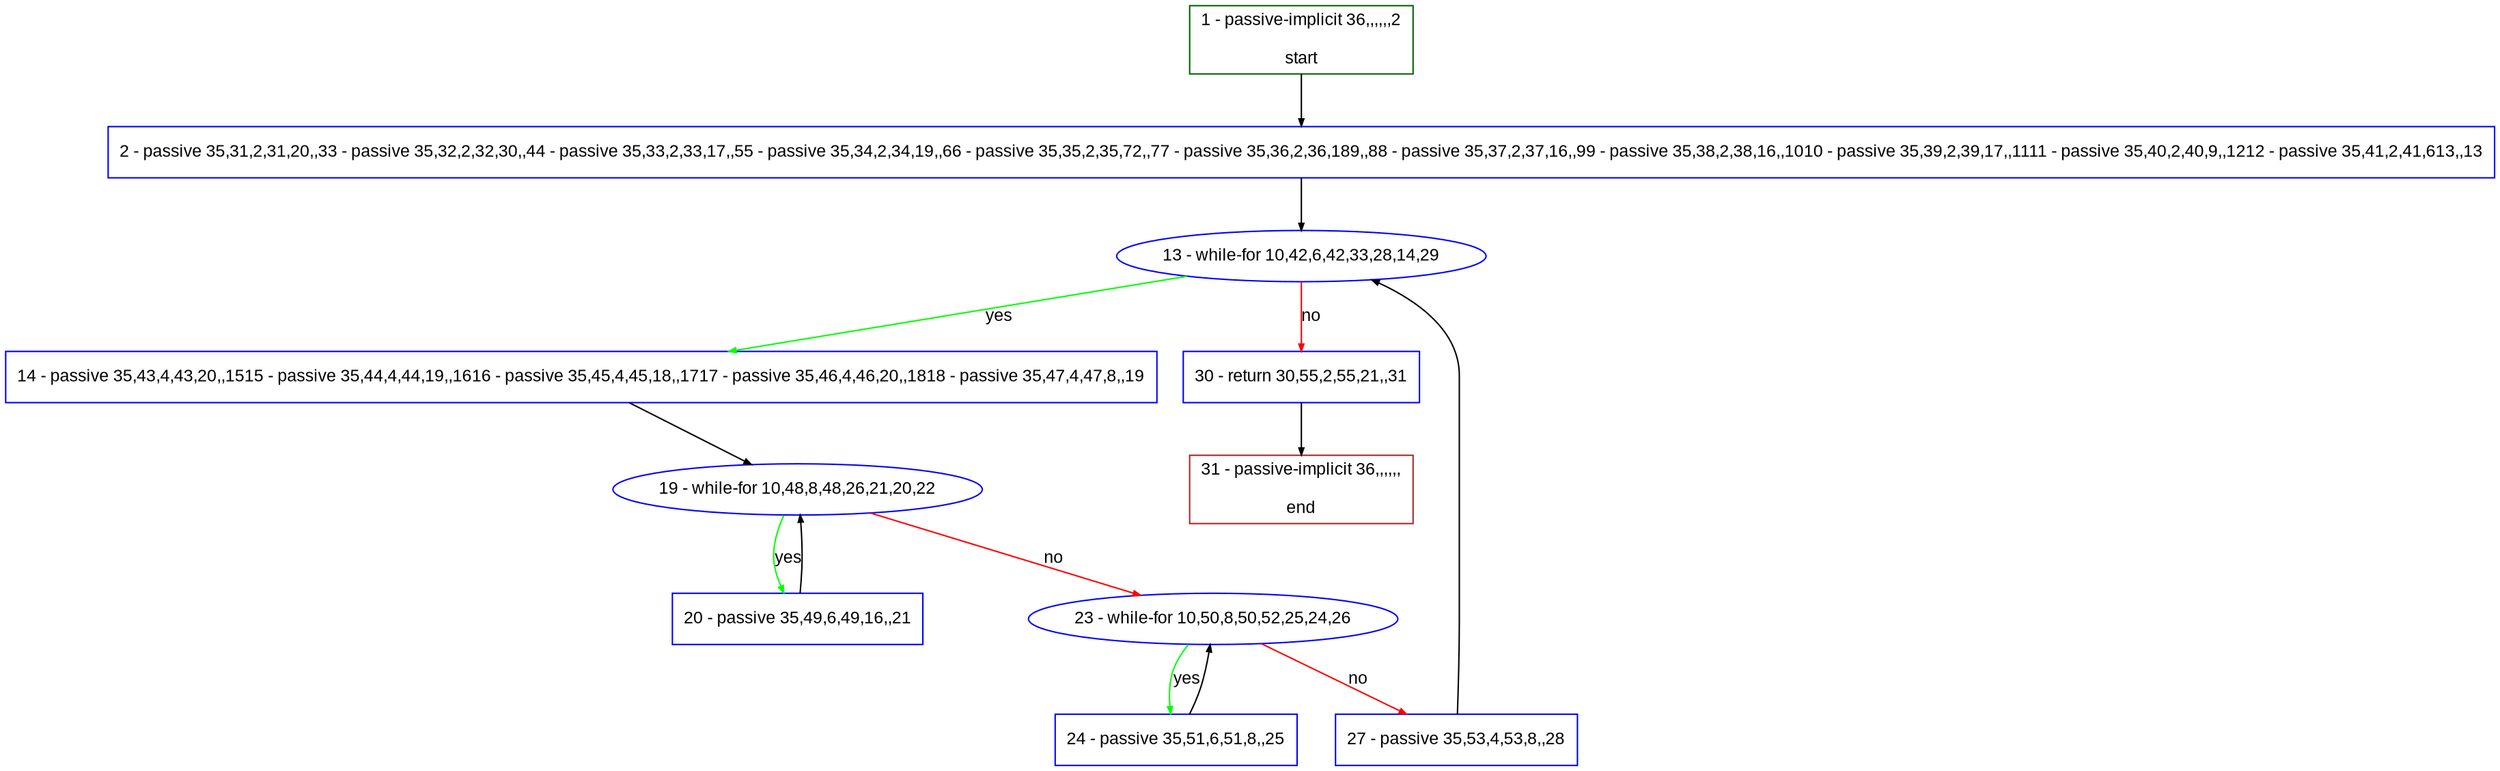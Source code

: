 digraph "" {
  graph [pack="true", label="", fontsize="12", packmode="clust", fontname="Arial", fillcolor="#FFFFCC", bgcolor="white", style="rounded,filled", compound="true"];
  node [node_initialized="no", label="", color="grey", fontsize="12", fillcolor="white", fontname="Arial", style="filled", shape="rectangle", compound="true", fixedsize="false"];
  edge [fontcolor="black", arrowhead="normal", arrowtail="none", arrowsize="0.5", ltail="", label="", color="black", fontsize="12", lhead="", fontname="Arial", dir="forward", compound="true"];
  __N1 [label="2 - passive 35,31,2,31,20,,33 - passive 35,32,2,32,30,,44 - passive 35,33,2,33,17,,55 - passive 35,34,2,34,19,,66 - passive 35,35,2,35,72,,77 - passive 35,36,2,36,189,,88 - passive 35,37,2,37,16,,99 - passive 35,38,2,38,16,,1010 - passive 35,39,2,39,17,,1111 - passive 35,40,2,40,9,,1212 - passive 35,41,2,41,613,,13", color="#0000ff", fillcolor="#ffffff", style="filled", shape="box"];
  __N2 [label="1 - passive-implicit 36,,,,,,2\n\nstart", color="#006400", fillcolor="#ffffff", style="filled", shape="box"];
  __N3 [label="13 - while-for 10,42,6,42,33,28,14,29", color="#0000ff", fillcolor="#ffffff", style="filled", shape="oval"];
  __N4 [label="14 - passive 35,43,4,43,20,,1515 - passive 35,44,4,44,19,,1616 - passive 35,45,4,45,18,,1717 - passive 35,46,4,46,20,,1818 - passive 35,47,4,47,8,,19", color="#0000ff", fillcolor="#ffffff", style="filled", shape="box"];
  __N5 [label="30 - return 30,55,2,55,21,,31", color="#0000ff", fillcolor="#ffffff", style="filled", shape="box"];
  __N6 [label="19 - while-for 10,48,8,48,26,21,20,22", color="#0000ff", fillcolor="#ffffff", style="filled", shape="oval"];
  __N7 [label="20 - passive 35,49,6,49,16,,21", color="#0000ff", fillcolor="#ffffff", style="filled", shape="box"];
  __N8 [label="23 - while-for 10,50,8,50,52,25,24,26", color="#0000ff", fillcolor="#ffffff", style="filled", shape="oval"];
  __N9 [label="24 - passive 35,51,6,51,8,,25", color="#0000ff", fillcolor="#ffffff", style="filled", shape="box"];
  __N10 [label="27 - passive 35,53,4,53,8,,28", color="#0000ff", fillcolor="#ffffff", style="filled", shape="box"];
  __N11 [label="31 - passive-implicit 36,,,,,,\n\nend", color="#a52a2a", fillcolor="#ffffff", style="filled", shape="box"];
  __N2 -> __N1 [arrowhead="normal", arrowtail="none", color="#000000", label="", dir="forward"];
  __N1 -> __N3 [arrowhead="normal", arrowtail="none", color="#000000", label="", dir="forward"];
  __N3 -> __N4 [arrowhead="normal", arrowtail="none", color="#00ff00", label="yes", dir="forward"];
  __N3 -> __N5 [arrowhead="normal", arrowtail="none", color="#ff0000", label="no", dir="forward"];
  __N4 -> __N6 [arrowhead="normal", arrowtail="none", color="#000000", label="", dir="forward"];
  __N6 -> __N7 [arrowhead="normal", arrowtail="none", color="#00ff00", label="yes", dir="forward"];
  __N7 -> __N6 [arrowhead="normal", arrowtail="none", color="#000000", label="", dir="forward"];
  __N6 -> __N8 [arrowhead="normal", arrowtail="none", color="#ff0000", label="no", dir="forward"];
  __N8 -> __N9 [arrowhead="normal", arrowtail="none", color="#00ff00", label="yes", dir="forward"];
  __N9 -> __N8 [arrowhead="normal", arrowtail="none", color="#000000", label="", dir="forward"];
  __N8 -> __N10 [arrowhead="normal", arrowtail="none", color="#ff0000", label="no", dir="forward"];
  __N10 -> __N3 [arrowhead="normal", arrowtail="none", color="#000000", label="", dir="forward"];
  __N5 -> __N11 [arrowhead="normal", arrowtail="none", color="#000000", label="", dir="forward"];
}
